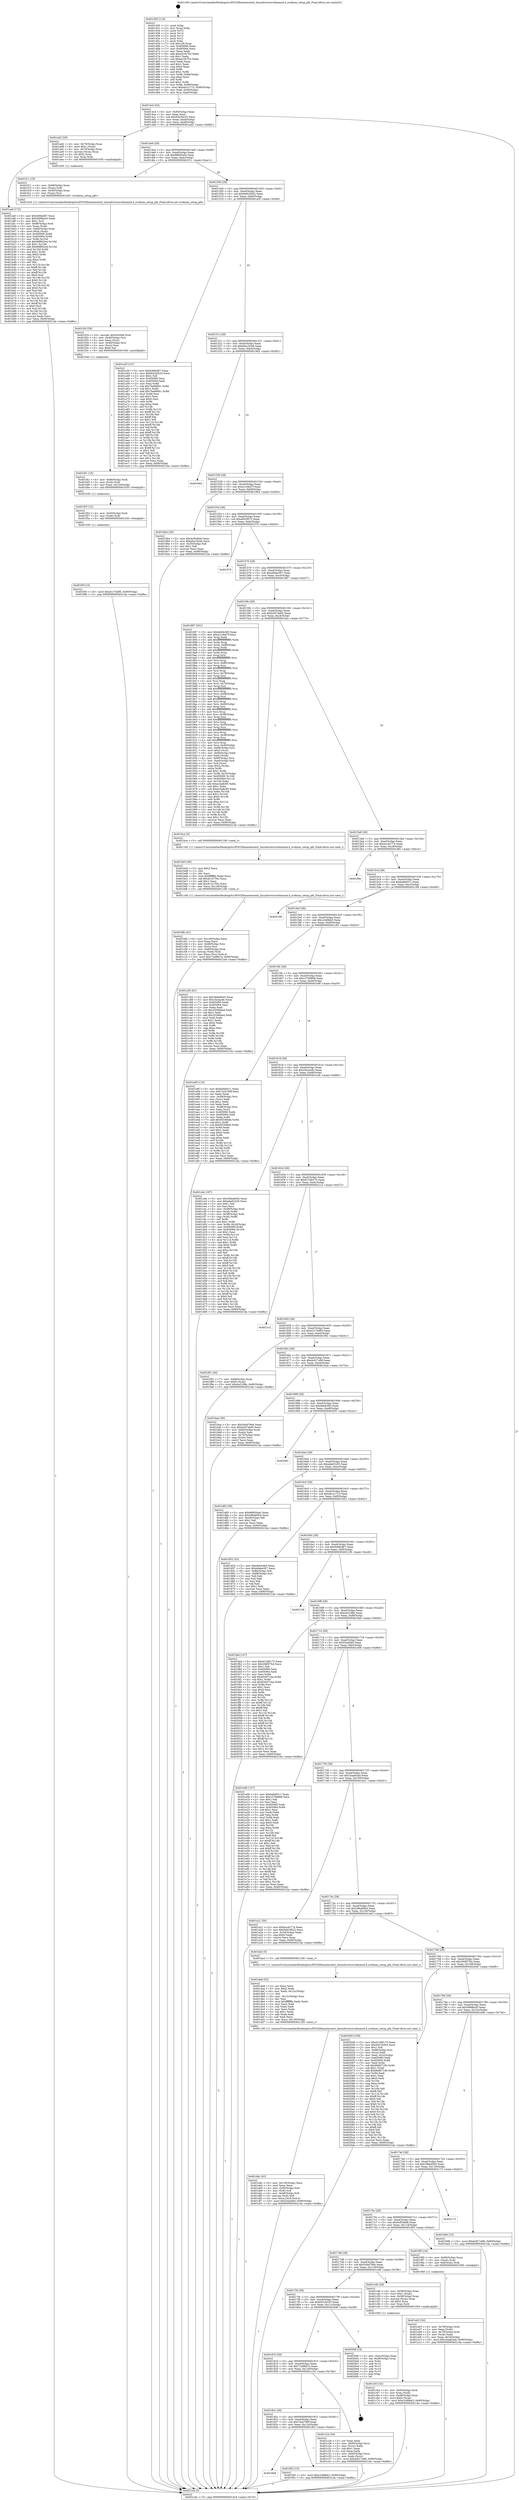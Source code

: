 digraph "0x401450" {
  label = "0x401450 (/mnt/c/Users/mathe/Desktop/tcc/POCII/binaries/extr_linuxdriversnvdimmnd.h_nvdimm_setup_pfn_Final-ollvm.out::main(0))"
  labelloc = "t"
  node[shape=record]

  Entry [label="",width=0.3,height=0.3,shape=circle,fillcolor=black,style=filled]
  "0x4014c4" [label="{
     0x4014c4 [32]\l
     | [instrs]\l
     &nbsp;&nbsp;0x4014c4 \<+6\>: mov -0x90(%rbp),%eax\l
     &nbsp;&nbsp;0x4014ca \<+2\>: mov %eax,%ecx\l
     &nbsp;&nbsp;0x4014cc \<+6\>: sub $0x92b3d225,%ecx\l
     &nbsp;&nbsp;0x4014d2 \<+6\>: mov %eax,-0xa4(%rbp)\l
     &nbsp;&nbsp;0x4014d8 \<+6\>: mov %ecx,-0xa8(%rbp)\l
     &nbsp;&nbsp;0x4014de \<+6\>: je 0000000000401ad2 \<main+0x682\>\l
  }"]
  "0x401ad2" [label="{
     0x401ad2 [29]\l
     | [instrs]\l
     &nbsp;&nbsp;0x401ad2 \<+4\>: mov -0x70(%rbp),%rax\l
     &nbsp;&nbsp;0x401ad6 \<+6\>: movl $0x1,(%rax)\l
     &nbsp;&nbsp;0x401adc \<+4\>: mov -0x70(%rbp),%rax\l
     &nbsp;&nbsp;0x401ae0 \<+3\>: movslq (%rax),%rax\l
     &nbsp;&nbsp;0x401ae3 \<+4\>: shl $0x2,%rax\l
     &nbsp;&nbsp;0x401ae7 \<+3\>: mov %rax,%rdi\l
     &nbsp;&nbsp;0x401aea \<+5\>: call 0000000000401050 \<malloc@plt\>\l
     | [calls]\l
     &nbsp;&nbsp;0x401050 \{1\} (unknown)\l
  }"]
  "0x4014e4" [label="{
     0x4014e4 [28]\l
     | [instrs]\l
     &nbsp;&nbsp;0x4014e4 \<+5\>: jmp 00000000004014e9 \<main+0x99\>\l
     &nbsp;&nbsp;0x4014e9 \<+6\>: mov -0xa4(%rbp),%eax\l
     &nbsp;&nbsp;0x4014ef \<+5\>: sub $0x98005adc,%eax\l
     &nbsp;&nbsp;0x4014f4 \<+6\>: mov %eax,-0xac(%rbp)\l
     &nbsp;&nbsp;0x4014fa \<+6\>: je 0000000000401f11 \<main+0xac1\>\l
  }"]
  Exit [label="",width=0.3,height=0.3,shape=circle,fillcolor=black,style=filled,peripheries=2]
  "0x401f11" [label="{
     0x401f11 [19]\l
     | [instrs]\l
     &nbsp;&nbsp;0x401f11 \<+4\>: mov -0x68(%rbp),%rax\l
     &nbsp;&nbsp;0x401f15 \<+3\>: mov (%rax),%rdi\l
     &nbsp;&nbsp;0x401f18 \<+4\>: mov -0x50(%rbp),%rax\l
     &nbsp;&nbsp;0x401f1c \<+3\>: mov (%rax),%rsi\l
     &nbsp;&nbsp;0x401f1f \<+5\>: call 0000000000401420 \<nvdimm_setup_pfn\>\l
     | [calls]\l
     &nbsp;&nbsp;0x401420 \{1\} (/mnt/c/Users/mathe/Desktop/tcc/POCII/binaries/extr_linuxdriversnvdimmnd.h_nvdimm_setup_pfn_Final-ollvm.out::nvdimm_setup_pfn)\l
  }"]
  "0x401500" [label="{
     0x401500 [28]\l
     | [instrs]\l
     &nbsp;&nbsp;0x401500 \<+5\>: jmp 0000000000401505 \<main+0xb5\>\l
     &nbsp;&nbsp;0x401505 \<+6\>: mov -0xa4(%rbp),%eax\l
     &nbsp;&nbsp;0x40150b \<+5\>: sub $0x9a918922,%eax\l
     &nbsp;&nbsp;0x401510 \<+6\>: mov %eax,-0xb0(%rbp)\l
     &nbsp;&nbsp;0x401516 \<+6\>: je 0000000000401a3f \<main+0x5ef\>\l
  }"]
  "0x401f5f" [label="{
     0x401f5f [15]\l
     | [instrs]\l
     &nbsp;&nbsp;0x401f5f \<+10\>: movl $0xd1c74d95,-0x90(%rbp)\l
     &nbsp;&nbsp;0x401f69 \<+5\>: jmp 00000000004021da \<main+0xd8a\>\l
  }"]
  "0x401a3f" [label="{
     0x401a3f [147]\l
     | [instrs]\l
     &nbsp;&nbsp;0x401a3f \<+5\>: mov $0xfc66bd67,%eax\l
     &nbsp;&nbsp;0x401a44 \<+5\>: mov $0x92b3d225,%ecx\l
     &nbsp;&nbsp;0x401a49 \<+2\>: mov $0x1,%dl\l
     &nbsp;&nbsp;0x401a4b \<+7\>: mov 0x405060,%esi\l
     &nbsp;&nbsp;0x401a52 \<+7\>: mov 0x405064,%edi\l
     &nbsp;&nbsp;0x401a59 \<+3\>: mov %esi,%r8d\l
     &nbsp;&nbsp;0x401a5c \<+7\>: sub $0x7be666b1,%r8d\l
     &nbsp;&nbsp;0x401a63 \<+4\>: sub $0x1,%r8d\l
     &nbsp;&nbsp;0x401a67 \<+7\>: add $0x7be666b1,%r8d\l
     &nbsp;&nbsp;0x401a6e \<+4\>: imul %r8d,%esi\l
     &nbsp;&nbsp;0x401a72 \<+3\>: and $0x1,%esi\l
     &nbsp;&nbsp;0x401a75 \<+3\>: cmp $0x0,%esi\l
     &nbsp;&nbsp;0x401a78 \<+4\>: sete %r9b\l
     &nbsp;&nbsp;0x401a7c \<+3\>: cmp $0xa,%edi\l
     &nbsp;&nbsp;0x401a7f \<+4\>: setl %r10b\l
     &nbsp;&nbsp;0x401a83 \<+3\>: mov %r9b,%r11b\l
     &nbsp;&nbsp;0x401a86 \<+4\>: xor $0xff,%r11b\l
     &nbsp;&nbsp;0x401a8a \<+3\>: mov %r10b,%bl\l
     &nbsp;&nbsp;0x401a8d \<+3\>: xor $0xff,%bl\l
     &nbsp;&nbsp;0x401a90 \<+3\>: xor $0x1,%dl\l
     &nbsp;&nbsp;0x401a93 \<+3\>: mov %r11b,%r14b\l
     &nbsp;&nbsp;0x401a96 \<+4\>: and $0xff,%r14b\l
     &nbsp;&nbsp;0x401a9a \<+3\>: and %dl,%r9b\l
     &nbsp;&nbsp;0x401a9d \<+3\>: mov %bl,%r15b\l
     &nbsp;&nbsp;0x401aa0 \<+4\>: and $0xff,%r15b\l
     &nbsp;&nbsp;0x401aa4 \<+3\>: and %dl,%r10b\l
     &nbsp;&nbsp;0x401aa7 \<+3\>: or %r9b,%r14b\l
     &nbsp;&nbsp;0x401aaa \<+3\>: or %r10b,%r15b\l
     &nbsp;&nbsp;0x401aad \<+3\>: xor %r15b,%r14b\l
     &nbsp;&nbsp;0x401ab0 \<+3\>: or %bl,%r11b\l
     &nbsp;&nbsp;0x401ab3 \<+4\>: xor $0xff,%r11b\l
     &nbsp;&nbsp;0x401ab7 \<+3\>: or $0x1,%dl\l
     &nbsp;&nbsp;0x401aba \<+3\>: and %dl,%r11b\l
     &nbsp;&nbsp;0x401abd \<+3\>: or %r11b,%r14b\l
     &nbsp;&nbsp;0x401ac0 \<+4\>: test $0x1,%r14b\l
     &nbsp;&nbsp;0x401ac4 \<+3\>: cmovne %ecx,%eax\l
     &nbsp;&nbsp;0x401ac7 \<+6\>: mov %eax,-0x90(%rbp)\l
     &nbsp;&nbsp;0x401acd \<+5\>: jmp 00000000004021da \<main+0xd8a\>\l
  }"]
  "0x40151c" [label="{
     0x40151c [28]\l
     | [instrs]\l
     &nbsp;&nbsp;0x40151c \<+5\>: jmp 0000000000401521 \<main+0xd1\>\l
     &nbsp;&nbsp;0x401521 \<+6\>: mov -0xa4(%rbp),%eax\l
     &nbsp;&nbsp;0x401527 \<+5\>: sub $0xa0a192e6,%eax\l
     &nbsp;&nbsp;0x40152c \<+6\>: mov %eax,-0xb4(%rbp)\l
     &nbsp;&nbsp;0x401532 \<+6\>: je 00000000004019d2 \<main+0x582\>\l
  }"]
  "0x401f53" [label="{
     0x401f53 [12]\l
     | [instrs]\l
     &nbsp;&nbsp;0x401f53 \<+4\>: mov -0x50(%rbp),%rdi\l
     &nbsp;&nbsp;0x401f57 \<+3\>: mov (%rdi),%rdi\l
     &nbsp;&nbsp;0x401f5a \<+5\>: call 0000000000401030 \<free@plt\>\l
     | [calls]\l
     &nbsp;&nbsp;0x401030 \{1\} (unknown)\l
  }"]
  "0x4019d2" [label="{
     0x4019d2\l
  }", style=dashed]
  "0x401538" [label="{
     0x401538 [28]\l
     | [instrs]\l
     &nbsp;&nbsp;0x401538 \<+5\>: jmp 000000000040153d \<main+0xed\>\l
     &nbsp;&nbsp;0x40153d \<+6\>: mov -0xa4(%rbp),%eax\l
     &nbsp;&nbsp;0x401543 \<+5\>: sub $0xa1c3bd7f,%eax\l
     &nbsp;&nbsp;0x401548 \<+6\>: mov %eax,-0xb8(%rbp)\l
     &nbsp;&nbsp;0x40154e \<+6\>: je 00000000004019b4 \<main+0x564\>\l
  }"]
  "0x401f41" [label="{
     0x401f41 [18]\l
     | [instrs]\l
     &nbsp;&nbsp;0x401f41 \<+4\>: mov -0x68(%rbp),%rdi\l
     &nbsp;&nbsp;0x401f45 \<+3\>: mov (%rdi),%rdi\l
     &nbsp;&nbsp;0x401f48 \<+6\>: mov %eax,-0x134(%rbp)\l
     &nbsp;&nbsp;0x401f4e \<+5\>: call 0000000000401030 \<free@plt\>\l
     | [calls]\l
     &nbsp;&nbsp;0x401030 \{1\} (unknown)\l
  }"]
  "0x4019b4" [label="{
     0x4019b4 [30]\l
     | [instrs]\l
     &nbsp;&nbsp;0x4019b4 \<+5\>: mov $0x4cf546db,%eax\l
     &nbsp;&nbsp;0x4019b9 \<+5\>: mov $0xa0a192e6,%ecx\l
     &nbsp;&nbsp;0x4019be \<+3\>: mov -0x35(%rbp),%dl\l
     &nbsp;&nbsp;0x4019c1 \<+3\>: test $0x1,%dl\l
     &nbsp;&nbsp;0x4019c4 \<+3\>: cmovne %ecx,%eax\l
     &nbsp;&nbsp;0x4019c7 \<+6\>: mov %eax,-0x90(%rbp)\l
     &nbsp;&nbsp;0x4019cd \<+5\>: jmp 00000000004021da \<main+0xd8a\>\l
  }"]
  "0x401554" [label="{
     0x401554 [28]\l
     | [instrs]\l
     &nbsp;&nbsp;0x401554 \<+5\>: jmp 0000000000401559 \<main+0x109\>\l
     &nbsp;&nbsp;0x401559 \<+6\>: mov -0xa4(%rbp),%eax\l
     &nbsp;&nbsp;0x40155f \<+5\>: sub $0xa952f072,%eax\l
     &nbsp;&nbsp;0x401564 \<+6\>: mov %eax,-0xbc(%rbp)\l
     &nbsp;&nbsp;0x40156a \<+6\>: je 0000000000401f7d \<main+0xb2d\>\l
  }"]
  "0x401f24" [label="{
     0x401f24 [29]\l
     | [instrs]\l
     &nbsp;&nbsp;0x401f24 \<+10\>: movabs $0x4030b6,%rdi\l
     &nbsp;&nbsp;0x401f2e \<+4\>: mov -0x40(%rbp),%rsi\l
     &nbsp;&nbsp;0x401f32 \<+2\>: mov %eax,(%rsi)\l
     &nbsp;&nbsp;0x401f34 \<+4\>: mov -0x40(%rbp),%rsi\l
     &nbsp;&nbsp;0x401f38 \<+2\>: mov (%rsi),%esi\l
     &nbsp;&nbsp;0x401f3a \<+2\>: mov $0x0,%al\l
     &nbsp;&nbsp;0x401f3c \<+5\>: call 0000000000401040 \<printf@plt\>\l
     | [calls]\l
     &nbsp;&nbsp;0x401040 \{1\} (unknown)\l
  }"]
  "0x401f7d" [label="{
     0x401f7d\l
  }", style=dashed]
  "0x401570" [label="{
     0x401570 [28]\l
     | [instrs]\l
     &nbsp;&nbsp;0x401570 \<+5\>: jmp 0000000000401575 \<main+0x125\>\l
     &nbsp;&nbsp;0x401575 \<+6\>: mov -0xa4(%rbp),%eax\l
     &nbsp;&nbsp;0x40157b \<+5\>: sub $0xa9abe307,%eax\l
     &nbsp;&nbsp;0x401580 \<+6\>: mov %eax,-0xc0(%rbp)\l
     &nbsp;&nbsp;0x401586 \<+6\>: je 0000000000401887 \<main+0x437\>\l
  }"]
  "0x401848" [label="{
     0x401848\l
  }", style=dashed]
  "0x401887" [label="{
     0x401887 [301]\l
     | [instrs]\l
     &nbsp;&nbsp;0x401887 \<+5\>: mov $0xde64cfd5,%eax\l
     &nbsp;&nbsp;0x40188c \<+5\>: mov $0xa1c3bd7f,%ecx\l
     &nbsp;&nbsp;0x401891 \<+3\>: mov %rsp,%rdx\l
     &nbsp;&nbsp;0x401894 \<+4\>: add $0xfffffffffffffff0,%rdx\l
     &nbsp;&nbsp;0x401898 \<+3\>: mov %rdx,%rsp\l
     &nbsp;&nbsp;0x40189b \<+7\>: mov %rdx,-0x88(%rbp)\l
     &nbsp;&nbsp;0x4018a2 \<+3\>: mov %rsp,%rdx\l
     &nbsp;&nbsp;0x4018a5 \<+4\>: add $0xfffffffffffffff0,%rdx\l
     &nbsp;&nbsp;0x4018a9 \<+3\>: mov %rdx,%rsp\l
     &nbsp;&nbsp;0x4018ac \<+3\>: mov %rsp,%rsi\l
     &nbsp;&nbsp;0x4018af \<+4\>: add $0xfffffffffffffff0,%rsi\l
     &nbsp;&nbsp;0x4018b3 \<+3\>: mov %rsi,%rsp\l
     &nbsp;&nbsp;0x4018b6 \<+4\>: mov %rsi,-0x80(%rbp)\l
     &nbsp;&nbsp;0x4018ba \<+3\>: mov %rsp,%rsi\l
     &nbsp;&nbsp;0x4018bd \<+4\>: add $0xfffffffffffffff0,%rsi\l
     &nbsp;&nbsp;0x4018c1 \<+3\>: mov %rsi,%rsp\l
     &nbsp;&nbsp;0x4018c4 \<+4\>: mov %rsi,-0x78(%rbp)\l
     &nbsp;&nbsp;0x4018c8 \<+3\>: mov %rsp,%rsi\l
     &nbsp;&nbsp;0x4018cb \<+4\>: add $0xfffffffffffffff0,%rsi\l
     &nbsp;&nbsp;0x4018cf \<+3\>: mov %rsi,%rsp\l
     &nbsp;&nbsp;0x4018d2 \<+4\>: mov %rsi,-0x70(%rbp)\l
     &nbsp;&nbsp;0x4018d6 \<+3\>: mov %rsp,%rsi\l
     &nbsp;&nbsp;0x4018d9 \<+4\>: add $0xfffffffffffffff0,%rsi\l
     &nbsp;&nbsp;0x4018dd \<+3\>: mov %rsi,%rsp\l
     &nbsp;&nbsp;0x4018e0 \<+4\>: mov %rsi,-0x68(%rbp)\l
     &nbsp;&nbsp;0x4018e4 \<+3\>: mov %rsp,%rsi\l
     &nbsp;&nbsp;0x4018e7 \<+4\>: add $0xfffffffffffffff0,%rsi\l
     &nbsp;&nbsp;0x4018eb \<+3\>: mov %rsi,%rsp\l
     &nbsp;&nbsp;0x4018ee \<+4\>: mov %rsi,-0x60(%rbp)\l
     &nbsp;&nbsp;0x4018f2 \<+3\>: mov %rsp,%rsi\l
     &nbsp;&nbsp;0x4018f5 \<+4\>: add $0xfffffffffffffff0,%rsi\l
     &nbsp;&nbsp;0x4018f9 \<+3\>: mov %rsi,%rsp\l
     &nbsp;&nbsp;0x4018fc \<+4\>: mov %rsi,-0x58(%rbp)\l
     &nbsp;&nbsp;0x401900 \<+3\>: mov %rsp,%rsi\l
     &nbsp;&nbsp;0x401903 \<+4\>: add $0xfffffffffffffff0,%rsi\l
     &nbsp;&nbsp;0x401907 \<+3\>: mov %rsi,%rsp\l
     &nbsp;&nbsp;0x40190a \<+4\>: mov %rsi,-0x50(%rbp)\l
     &nbsp;&nbsp;0x40190e \<+3\>: mov %rsp,%rsi\l
     &nbsp;&nbsp;0x401911 \<+4\>: add $0xfffffffffffffff0,%rsi\l
     &nbsp;&nbsp;0x401915 \<+3\>: mov %rsi,%rsp\l
     &nbsp;&nbsp;0x401918 \<+4\>: mov %rsi,-0x48(%rbp)\l
     &nbsp;&nbsp;0x40191c \<+3\>: mov %rsp,%rsi\l
     &nbsp;&nbsp;0x40191f \<+4\>: add $0xfffffffffffffff0,%rsi\l
     &nbsp;&nbsp;0x401923 \<+3\>: mov %rsi,%rsp\l
     &nbsp;&nbsp;0x401926 \<+4\>: mov %rsi,-0x40(%rbp)\l
     &nbsp;&nbsp;0x40192a \<+7\>: mov -0x88(%rbp),%rsi\l
     &nbsp;&nbsp;0x401931 \<+6\>: movl $0x0,(%rsi)\l
     &nbsp;&nbsp;0x401937 \<+6\>: mov -0x94(%rbp),%edi\l
     &nbsp;&nbsp;0x40193d \<+2\>: mov %edi,(%rdx)\l
     &nbsp;&nbsp;0x40193f \<+4\>: mov -0x80(%rbp),%rsi\l
     &nbsp;&nbsp;0x401943 \<+7\>: mov -0xa0(%rbp),%r8\l
     &nbsp;&nbsp;0x40194a \<+3\>: mov %r8,(%rsi)\l
     &nbsp;&nbsp;0x40194d \<+3\>: cmpl $0x2,(%rdx)\l
     &nbsp;&nbsp;0x401950 \<+4\>: setne %r9b\l
     &nbsp;&nbsp;0x401954 \<+4\>: and $0x1,%r9b\l
     &nbsp;&nbsp;0x401958 \<+4\>: mov %r9b,-0x35(%rbp)\l
     &nbsp;&nbsp;0x40195c \<+8\>: mov 0x405060,%r10d\l
     &nbsp;&nbsp;0x401964 \<+8\>: mov 0x405064,%r11d\l
     &nbsp;&nbsp;0x40196c \<+3\>: mov %r10d,%ebx\l
     &nbsp;&nbsp;0x40196f \<+6\>: add $0xec4a8c95,%ebx\l
     &nbsp;&nbsp;0x401975 \<+3\>: sub $0x1,%ebx\l
     &nbsp;&nbsp;0x401978 \<+6\>: sub $0xec4a8c95,%ebx\l
     &nbsp;&nbsp;0x40197e \<+4\>: imul %ebx,%r10d\l
     &nbsp;&nbsp;0x401982 \<+4\>: and $0x1,%r10d\l
     &nbsp;&nbsp;0x401986 \<+4\>: cmp $0x0,%r10d\l
     &nbsp;&nbsp;0x40198a \<+4\>: sete %r9b\l
     &nbsp;&nbsp;0x40198e \<+4\>: cmp $0xa,%r11d\l
     &nbsp;&nbsp;0x401992 \<+4\>: setl %r14b\l
     &nbsp;&nbsp;0x401996 \<+3\>: mov %r9b,%r15b\l
     &nbsp;&nbsp;0x401999 \<+3\>: and %r14b,%r15b\l
     &nbsp;&nbsp;0x40199c \<+3\>: xor %r14b,%r9b\l
     &nbsp;&nbsp;0x40199f \<+3\>: or %r9b,%r15b\l
     &nbsp;&nbsp;0x4019a2 \<+4\>: test $0x1,%r15b\l
     &nbsp;&nbsp;0x4019a6 \<+3\>: cmovne %ecx,%eax\l
     &nbsp;&nbsp;0x4019a9 \<+6\>: mov %eax,-0x90(%rbp)\l
     &nbsp;&nbsp;0x4019af \<+5\>: jmp 00000000004021da \<main+0xd8a\>\l
  }"]
  "0x40158c" [label="{
     0x40158c [28]\l
     | [instrs]\l
     &nbsp;&nbsp;0x40158c \<+5\>: jmp 0000000000401591 \<main+0x141\>\l
     &nbsp;&nbsp;0x401591 \<+6\>: mov -0xa4(%rbp),%eax\l
     &nbsp;&nbsp;0x401597 \<+5\>: sub $0xb267ab65,%eax\l
     &nbsp;&nbsp;0x40159c \<+6\>: mov %eax,-0xc4(%rbp)\l
     &nbsp;&nbsp;0x4015a2 \<+6\>: je 0000000000401bce \<main+0x77e\>\l
  }"]
  "0x401f02" [label="{
     0x401f02 [15]\l
     | [instrs]\l
     &nbsp;&nbsp;0x401f02 \<+10\>: movl $0xc246feb3,-0x90(%rbp)\l
     &nbsp;&nbsp;0x401f0c \<+5\>: jmp 00000000004021da \<main+0xd8a\>\l
  }"]
  "0x401bce" [label="{
     0x401bce [5]\l
     | [instrs]\l
     &nbsp;&nbsp;0x401bce \<+5\>: call 0000000000401160 \<next_i\>\l
     | [calls]\l
     &nbsp;&nbsp;0x401160 \{1\} (/mnt/c/Users/mathe/Desktop/tcc/POCII/binaries/extr_linuxdriversnvdimmnd.h_nvdimm_setup_pfn_Final-ollvm.out::next_i)\l
  }"]
  "0x4015a8" [label="{
     0x4015a8 [28]\l
     | [instrs]\l
     &nbsp;&nbsp;0x4015a8 \<+5\>: jmp 00000000004015ad \<main+0x15d\>\l
     &nbsp;&nbsp;0x4015ad \<+6\>: mov -0xa4(%rbp),%eax\l
     &nbsp;&nbsp;0x4015b3 \<+5\>: sub $0xbccdc774,%eax\l
     &nbsp;&nbsp;0x4015b8 \<+6\>: mov %eax,-0xc8(%rbp)\l
     &nbsp;&nbsp;0x4015be \<+6\>: je 0000000000401f6e \<main+0xb1e\>\l
  }"]
  "0x401ddc" [label="{
     0x401ddc [42]\l
     | [instrs]\l
     &nbsp;&nbsp;0x401ddc \<+6\>: mov -0x130(%rbp),%ecx\l
     &nbsp;&nbsp;0x401de2 \<+3\>: imul %eax,%ecx\l
     &nbsp;&nbsp;0x401de5 \<+4\>: mov -0x50(%rbp),%r8\l
     &nbsp;&nbsp;0x401de9 \<+3\>: mov (%r8),%r8\l
     &nbsp;&nbsp;0x401dec \<+4\>: mov -0x48(%rbp),%r9\l
     &nbsp;&nbsp;0x401df0 \<+3\>: movslq (%r9),%r9\l
     &nbsp;&nbsp;0x401df3 \<+4\>: mov %ecx,(%r8,%r9,4)\l
     &nbsp;&nbsp;0x401df7 \<+10\>: movl $0x53ad4b0,-0x90(%rbp)\l
     &nbsp;&nbsp;0x401e01 \<+5\>: jmp 00000000004021da \<main+0xd8a\>\l
  }"]
  "0x401f6e" [label="{
     0x401f6e\l
  }", style=dashed]
  "0x4015c4" [label="{
     0x4015c4 [28]\l
     | [instrs]\l
     &nbsp;&nbsp;0x4015c4 \<+5\>: jmp 00000000004015c9 \<main+0x179\>\l
     &nbsp;&nbsp;0x4015c9 \<+6\>: mov -0xa4(%rbp),%eax\l
     &nbsp;&nbsp;0x4015cf \<+5\>: sub $0xbefe9311,%eax\l
     &nbsp;&nbsp;0x4015d4 \<+6\>: mov %eax,-0xcc(%rbp)\l
     &nbsp;&nbsp;0x4015da \<+6\>: je 0000000000402198 \<main+0xd48\>\l
  }"]
  "0x401da8" [label="{
     0x401da8 [52]\l
     | [instrs]\l
     &nbsp;&nbsp;0x401da8 \<+2\>: xor %ecx,%ecx\l
     &nbsp;&nbsp;0x401daa \<+5\>: mov $0x2,%edx\l
     &nbsp;&nbsp;0x401daf \<+6\>: mov %edx,-0x12c(%rbp)\l
     &nbsp;&nbsp;0x401db5 \<+1\>: cltd\l
     &nbsp;&nbsp;0x401db6 \<+6\>: mov -0x12c(%rbp),%esi\l
     &nbsp;&nbsp;0x401dbc \<+2\>: idiv %esi\l
     &nbsp;&nbsp;0x401dbe \<+6\>: imul $0xfffffffe,%edx,%edx\l
     &nbsp;&nbsp;0x401dc4 \<+2\>: mov %ecx,%edi\l
     &nbsp;&nbsp;0x401dc6 \<+2\>: sub %edx,%edi\l
     &nbsp;&nbsp;0x401dc8 \<+2\>: mov %ecx,%edx\l
     &nbsp;&nbsp;0x401dca \<+3\>: sub $0x1,%edx\l
     &nbsp;&nbsp;0x401dcd \<+2\>: add %edx,%edi\l
     &nbsp;&nbsp;0x401dcf \<+2\>: sub %edi,%ecx\l
     &nbsp;&nbsp;0x401dd1 \<+6\>: mov %ecx,-0x130(%rbp)\l
     &nbsp;&nbsp;0x401dd7 \<+5\>: call 0000000000401160 \<next_i\>\l
     | [calls]\l
     &nbsp;&nbsp;0x401160 \{1\} (/mnt/c/Users/mathe/Desktop/tcc/POCII/binaries/extr_linuxdriversnvdimmnd.h_nvdimm_setup_pfn_Final-ollvm.out::next_i)\l
  }"]
  "0x402198" [label="{
     0x402198\l
  }", style=dashed]
  "0x4015e0" [label="{
     0x4015e0 [28]\l
     | [instrs]\l
     &nbsp;&nbsp;0x4015e0 \<+5\>: jmp 00000000004015e5 \<main+0x195\>\l
     &nbsp;&nbsp;0x4015e5 \<+6\>: mov -0xa4(%rbp),%eax\l
     &nbsp;&nbsp;0x4015eb \<+5\>: sub $0xc246feb3,%eax\l
     &nbsp;&nbsp;0x4015f0 \<+6\>: mov %eax,-0xd0(%rbp)\l
     &nbsp;&nbsp;0x4015f6 \<+6\>: je 0000000000401c83 \<main+0x833\>\l
  }"]
  "0x401c63" [label="{
     0x401c63 [32]\l
     | [instrs]\l
     &nbsp;&nbsp;0x401c63 \<+4\>: mov -0x50(%rbp),%rdi\l
     &nbsp;&nbsp;0x401c67 \<+3\>: mov %rax,(%rdi)\l
     &nbsp;&nbsp;0x401c6a \<+4\>: mov -0x48(%rbp),%rax\l
     &nbsp;&nbsp;0x401c6e \<+6\>: movl $0x0,(%rax)\l
     &nbsp;&nbsp;0x401c74 \<+10\>: movl $0xc246feb3,-0x90(%rbp)\l
     &nbsp;&nbsp;0x401c7e \<+5\>: jmp 00000000004021da \<main+0xd8a\>\l
  }"]
  "0x401c83" [label="{
     0x401c83 [91]\l
     | [instrs]\l
     &nbsp;&nbsp;0x401c83 \<+5\>: mov $0x39ded045,%eax\l
     &nbsp;&nbsp;0x401c88 \<+5\>: mov $0xc5e2ac8c,%ecx\l
     &nbsp;&nbsp;0x401c8d \<+7\>: mov 0x405060,%edx\l
     &nbsp;&nbsp;0x401c94 \<+7\>: mov 0x405064,%esi\l
     &nbsp;&nbsp;0x401c9b \<+2\>: mov %edx,%edi\l
     &nbsp;&nbsp;0x401c9d \<+6\>: sub $0x2536bbed,%edi\l
     &nbsp;&nbsp;0x401ca3 \<+3\>: sub $0x1,%edi\l
     &nbsp;&nbsp;0x401ca6 \<+6\>: add $0x2536bbed,%edi\l
     &nbsp;&nbsp;0x401cac \<+3\>: imul %edi,%edx\l
     &nbsp;&nbsp;0x401caf \<+3\>: and $0x1,%edx\l
     &nbsp;&nbsp;0x401cb2 \<+3\>: cmp $0x0,%edx\l
     &nbsp;&nbsp;0x401cb5 \<+4\>: sete %r8b\l
     &nbsp;&nbsp;0x401cb9 \<+3\>: cmp $0xa,%esi\l
     &nbsp;&nbsp;0x401cbc \<+4\>: setl %r9b\l
     &nbsp;&nbsp;0x401cc0 \<+3\>: mov %r8b,%r10b\l
     &nbsp;&nbsp;0x401cc3 \<+3\>: and %r9b,%r10b\l
     &nbsp;&nbsp;0x401cc6 \<+3\>: xor %r9b,%r8b\l
     &nbsp;&nbsp;0x401cc9 \<+3\>: or %r8b,%r10b\l
     &nbsp;&nbsp;0x401ccc \<+4\>: test $0x1,%r10b\l
     &nbsp;&nbsp;0x401cd0 \<+3\>: cmovne %ecx,%eax\l
     &nbsp;&nbsp;0x401cd3 \<+6\>: mov %eax,-0x90(%rbp)\l
     &nbsp;&nbsp;0x401cd9 \<+5\>: jmp 00000000004021da \<main+0xd8a\>\l
  }"]
  "0x4015fc" [label="{
     0x4015fc [28]\l
     | [instrs]\l
     &nbsp;&nbsp;0x4015fc \<+5\>: jmp 0000000000401601 \<main+0x1b1\>\l
     &nbsp;&nbsp;0x401601 \<+6\>: mov -0xa4(%rbp),%eax\l
     &nbsp;&nbsp;0x401607 \<+5\>: sub $0xc379d668,%eax\l
     &nbsp;&nbsp;0x40160c \<+6\>: mov %eax,-0xd4(%rbp)\l
     &nbsp;&nbsp;0x401612 \<+6\>: je 0000000000401e8f \<main+0xa3f\>\l
  }"]
  "0x40182c" [label="{
     0x40182c [28]\l
     | [instrs]\l
     &nbsp;&nbsp;0x40182c \<+5\>: jmp 0000000000401831 \<main+0x3e1\>\l
     &nbsp;&nbsp;0x401831 \<+6\>: mov -0xa4(%rbp),%eax\l
     &nbsp;&nbsp;0x401837 \<+5\>: sub $0x7ecb790f,%eax\l
     &nbsp;&nbsp;0x40183c \<+6\>: mov %eax,-0x124(%rbp)\l
     &nbsp;&nbsp;0x401842 \<+6\>: je 0000000000401f02 \<main+0xab2\>\l
  }"]
  "0x401e8f" [label="{
     0x401e8f [115]\l
     | [instrs]\l
     &nbsp;&nbsp;0x401e8f \<+5\>: mov $0xbefe9311,%eax\l
     &nbsp;&nbsp;0x401e94 \<+5\>: mov $0x7ecb790f,%ecx\l
     &nbsp;&nbsp;0x401e99 \<+2\>: xor %edx,%edx\l
     &nbsp;&nbsp;0x401e9b \<+4\>: mov -0x48(%rbp),%rsi\l
     &nbsp;&nbsp;0x401e9f \<+2\>: mov (%rsi),%edi\l
     &nbsp;&nbsp;0x401ea1 \<+3\>: sub $0x1,%edx\l
     &nbsp;&nbsp;0x401ea4 \<+2\>: sub %edx,%edi\l
     &nbsp;&nbsp;0x401ea6 \<+4\>: mov -0x48(%rbp),%rsi\l
     &nbsp;&nbsp;0x401eaa \<+2\>: mov %edi,(%rsi)\l
     &nbsp;&nbsp;0x401eac \<+7\>: mov 0x405060,%edx\l
     &nbsp;&nbsp;0x401eb3 \<+7\>: mov 0x405064,%edi\l
     &nbsp;&nbsp;0x401eba \<+3\>: mov %edx,%r8d\l
     &nbsp;&nbsp;0x401ebd \<+7\>: add $0xf3536bde,%r8d\l
     &nbsp;&nbsp;0x401ec4 \<+4\>: sub $0x1,%r8d\l
     &nbsp;&nbsp;0x401ec8 \<+7\>: sub $0xf3536bde,%r8d\l
     &nbsp;&nbsp;0x401ecf \<+4\>: imul %r8d,%edx\l
     &nbsp;&nbsp;0x401ed3 \<+3\>: and $0x1,%edx\l
     &nbsp;&nbsp;0x401ed6 \<+3\>: cmp $0x0,%edx\l
     &nbsp;&nbsp;0x401ed9 \<+4\>: sete %r9b\l
     &nbsp;&nbsp;0x401edd \<+3\>: cmp $0xa,%edi\l
     &nbsp;&nbsp;0x401ee0 \<+4\>: setl %r10b\l
     &nbsp;&nbsp;0x401ee4 \<+3\>: mov %r9b,%r11b\l
     &nbsp;&nbsp;0x401ee7 \<+3\>: and %r10b,%r11b\l
     &nbsp;&nbsp;0x401eea \<+3\>: xor %r10b,%r9b\l
     &nbsp;&nbsp;0x401eed \<+3\>: or %r9b,%r11b\l
     &nbsp;&nbsp;0x401ef0 \<+4\>: test $0x1,%r11b\l
     &nbsp;&nbsp;0x401ef4 \<+3\>: cmovne %ecx,%eax\l
     &nbsp;&nbsp;0x401ef7 \<+6\>: mov %eax,-0x90(%rbp)\l
     &nbsp;&nbsp;0x401efd \<+5\>: jmp 00000000004021da \<main+0xd8a\>\l
  }"]
  "0x401618" [label="{
     0x401618 [28]\l
     | [instrs]\l
     &nbsp;&nbsp;0x401618 \<+5\>: jmp 000000000040161d \<main+0x1cd\>\l
     &nbsp;&nbsp;0x40161d \<+6\>: mov -0xa4(%rbp),%eax\l
     &nbsp;&nbsp;0x401623 \<+5\>: sub $0xc5e2ac8c,%eax\l
     &nbsp;&nbsp;0x401628 \<+6\>: mov %eax,-0xd8(%rbp)\l
     &nbsp;&nbsp;0x40162e \<+6\>: je 0000000000401cde \<main+0x88e\>\l
  }"]
  "0x401c24" [label="{
     0x401c24 [34]\l
     | [instrs]\l
     &nbsp;&nbsp;0x401c24 \<+2\>: xor %eax,%eax\l
     &nbsp;&nbsp;0x401c26 \<+4\>: mov -0x60(%rbp),%rcx\l
     &nbsp;&nbsp;0x401c2a \<+2\>: mov (%rcx),%edx\l
     &nbsp;&nbsp;0x401c2c \<+3\>: sub $0x1,%eax\l
     &nbsp;&nbsp;0x401c2f \<+2\>: sub %eax,%edx\l
     &nbsp;&nbsp;0x401c31 \<+4\>: mov -0x60(%rbp),%rcx\l
     &nbsp;&nbsp;0x401c35 \<+2\>: mov %edx,(%rcx)\l
     &nbsp;&nbsp;0x401c37 \<+10\>: movl $0xdc817a96,-0x90(%rbp)\l
     &nbsp;&nbsp;0x401c41 \<+5\>: jmp 00000000004021da \<main+0xd8a\>\l
  }"]
  "0x401cde" [label="{
     0x401cde [167]\l
     | [instrs]\l
     &nbsp;&nbsp;0x401cde \<+5\>: mov $0x39ded045,%eax\l
     &nbsp;&nbsp;0x401ce3 \<+5\>: mov $0xeba91b55,%ecx\l
     &nbsp;&nbsp;0x401ce8 \<+2\>: mov $0x1,%dl\l
     &nbsp;&nbsp;0x401cea \<+2\>: xor %esi,%esi\l
     &nbsp;&nbsp;0x401cec \<+4\>: mov -0x48(%rbp),%rdi\l
     &nbsp;&nbsp;0x401cf0 \<+3\>: mov (%rdi),%r8d\l
     &nbsp;&nbsp;0x401cf3 \<+4\>: mov -0x58(%rbp),%rdi\l
     &nbsp;&nbsp;0x401cf7 \<+3\>: cmp (%rdi),%r8d\l
     &nbsp;&nbsp;0x401cfa \<+4\>: setl %r9b\l
     &nbsp;&nbsp;0x401cfe \<+4\>: and $0x1,%r9b\l
     &nbsp;&nbsp;0x401d02 \<+4\>: mov %r9b,-0x2d(%rbp)\l
     &nbsp;&nbsp;0x401d06 \<+8\>: mov 0x405060,%r8d\l
     &nbsp;&nbsp;0x401d0e \<+8\>: mov 0x405064,%r10d\l
     &nbsp;&nbsp;0x401d16 \<+3\>: sub $0x1,%esi\l
     &nbsp;&nbsp;0x401d19 \<+3\>: mov %r8d,%r11d\l
     &nbsp;&nbsp;0x401d1c \<+3\>: add %esi,%r11d\l
     &nbsp;&nbsp;0x401d1f \<+4\>: imul %r11d,%r8d\l
     &nbsp;&nbsp;0x401d23 \<+4\>: and $0x1,%r8d\l
     &nbsp;&nbsp;0x401d27 \<+4\>: cmp $0x0,%r8d\l
     &nbsp;&nbsp;0x401d2b \<+4\>: sete %r9b\l
     &nbsp;&nbsp;0x401d2f \<+4\>: cmp $0xa,%r10d\l
     &nbsp;&nbsp;0x401d33 \<+3\>: setl %bl\l
     &nbsp;&nbsp;0x401d36 \<+3\>: mov %r9b,%r14b\l
     &nbsp;&nbsp;0x401d39 \<+4\>: xor $0xff,%r14b\l
     &nbsp;&nbsp;0x401d3d \<+3\>: mov %bl,%r15b\l
     &nbsp;&nbsp;0x401d40 \<+4\>: xor $0xff,%r15b\l
     &nbsp;&nbsp;0x401d44 \<+3\>: xor $0x0,%dl\l
     &nbsp;&nbsp;0x401d47 \<+3\>: mov %r14b,%r12b\l
     &nbsp;&nbsp;0x401d4a \<+4\>: and $0x0,%r12b\l
     &nbsp;&nbsp;0x401d4e \<+3\>: and %dl,%r9b\l
     &nbsp;&nbsp;0x401d51 \<+3\>: mov %r15b,%r13b\l
     &nbsp;&nbsp;0x401d54 \<+4\>: and $0x0,%r13b\l
     &nbsp;&nbsp;0x401d58 \<+2\>: and %dl,%bl\l
     &nbsp;&nbsp;0x401d5a \<+3\>: or %r9b,%r12b\l
     &nbsp;&nbsp;0x401d5d \<+3\>: or %bl,%r13b\l
     &nbsp;&nbsp;0x401d60 \<+3\>: xor %r13b,%r12b\l
     &nbsp;&nbsp;0x401d63 \<+3\>: or %r15b,%r14b\l
     &nbsp;&nbsp;0x401d66 \<+4\>: xor $0xff,%r14b\l
     &nbsp;&nbsp;0x401d6a \<+3\>: or $0x0,%dl\l
     &nbsp;&nbsp;0x401d6d \<+3\>: and %dl,%r14b\l
     &nbsp;&nbsp;0x401d70 \<+3\>: or %r14b,%r12b\l
     &nbsp;&nbsp;0x401d73 \<+4\>: test $0x1,%r12b\l
     &nbsp;&nbsp;0x401d77 \<+3\>: cmovne %ecx,%eax\l
     &nbsp;&nbsp;0x401d7a \<+6\>: mov %eax,-0x90(%rbp)\l
     &nbsp;&nbsp;0x401d80 \<+5\>: jmp 00000000004021da \<main+0xd8a\>\l
  }"]
  "0x401634" [label="{
     0x401634 [28]\l
     | [instrs]\l
     &nbsp;&nbsp;0x401634 \<+5\>: jmp 0000000000401639 \<main+0x1e9\>\l
     &nbsp;&nbsp;0x401639 \<+6\>: mov -0xa4(%rbp),%eax\l
     &nbsp;&nbsp;0x40163f \<+5\>: sub $0xd13d9175,%eax\l
     &nbsp;&nbsp;0x401644 \<+6\>: mov %eax,-0xdc(%rbp)\l
     &nbsp;&nbsp;0x40164a \<+6\>: je 00000000004021c2 \<main+0xd72\>\l
  }"]
  "0x401810" [label="{
     0x401810 [28]\l
     | [instrs]\l
     &nbsp;&nbsp;0x401810 \<+5\>: jmp 0000000000401815 \<main+0x3c5\>\l
     &nbsp;&nbsp;0x401815 \<+6\>: mov -0xa4(%rbp),%eax\l
     &nbsp;&nbsp;0x40181b \<+5\>: sub $0x71b96b7a,%eax\l
     &nbsp;&nbsp;0x401820 \<+6\>: mov %eax,-0x120(%rbp)\l
     &nbsp;&nbsp;0x401826 \<+6\>: je 0000000000401c24 \<main+0x7d4\>\l
  }"]
  "0x4021c2" [label="{
     0x4021c2\l
  }", style=dashed]
  "0x401650" [label="{
     0x401650 [28]\l
     | [instrs]\l
     &nbsp;&nbsp;0x401650 \<+5\>: jmp 0000000000401655 \<main+0x205\>\l
     &nbsp;&nbsp;0x401655 \<+6\>: mov -0xa4(%rbp),%eax\l
     &nbsp;&nbsp;0x40165b \<+5\>: sub $0xd1c74d95,%eax\l
     &nbsp;&nbsp;0x401660 \<+6\>: mov %eax,-0xe0(%rbp)\l
     &nbsp;&nbsp;0x401666 \<+6\>: je 0000000000401f91 \<main+0xb41\>\l
  }"]
  "0x4020df" [label="{
     0x4020df [18]\l
     | [instrs]\l
     &nbsp;&nbsp;0x4020df \<+3\>: mov -0x2c(%rbp),%eax\l
     &nbsp;&nbsp;0x4020e2 \<+4\>: lea -0x28(%rbp),%rsp\l
     &nbsp;&nbsp;0x4020e6 \<+1\>: pop %rbx\l
     &nbsp;&nbsp;0x4020e7 \<+2\>: pop %r12\l
     &nbsp;&nbsp;0x4020e9 \<+2\>: pop %r13\l
     &nbsp;&nbsp;0x4020eb \<+2\>: pop %r14\l
     &nbsp;&nbsp;0x4020ed \<+2\>: pop %r15\l
     &nbsp;&nbsp;0x4020ef \<+1\>: pop %rbp\l
     &nbsp;&nbsp;0x4020f0 \<+1\>: ret\l
  }"]
  "0x401f91" [label="{
     0x401f91 [28]\l
     | [instrs]\l
     &nbsp;&nbsp;0x401f91 \<+7\>: mov -0x88(%rbp),%rax\l
     &nbsp;&nbsp;0x401f98 \<+6\>: movl $0x0,(%rax)\l
     &nbsp;&nbsp;0x401f9e \<+10\>: movl $0x4a3198e,-0x90(%rbp)\l
     &nbsp;&nbsp;0x401fa8 \<+5\>: jmp 00000000004021da \<main+0xd8a\>\l
  }"]
  "0x40166c" [label="{
     0x40166c [28]\l
     | [instrs]\l
     &nbsp;&nbsp;0x40166c \<+5\>: jmp 0000000000401671 \<main+0x221\>\l
     &nbsp;&nbsp;0x401671 \<+6\>: mov -0xa4(%rbp),%eax\l
     &nbsp;&nbsp;0x401677 \<+5\>: sub $0xdc817a96,%eax\l
     &nbsp;&nbsp;0x40167c \<+6\>: mov %eax,-0xe4(%rbp)\l
     &nbsp;&nbsp;0x401682 \<+6\>: je 0000000000401baa \<main+0x75a\>\l
  }"]
  "0x4017f4" [label="{
     0x4017f4 [28]\l
     | [instrs]\l
     &nbsp;&nbsp;0x4017f4 \<+5\>: jmp 00000000004017f9 \<main+0x3a9\>\l
     &nbsp;&nbsp;0x4017f9 \<+6\>: mov -0xa4(%rbp),%eax\l
     &nbsp;&nbsp;0x4017ff \<+5\>: sub $0x6431b555,%eax\l
     &nbsp;&nbsp;0x401804 \<+6\>: mov %eax,-0x11c(%rbp)\l
     &nbsp;&nbsp;0x40180a \<+6\>: je 00000000004020df \<main+0xc8f\>\l
  }"]
  "0x401baa" [label="{
     0x401baa [36]\l
     | [instrs]\l
     &nbsp;&nbsp;0x401baa \<+5\>: mov $0x544d76eb,%eax\l
     &nbsp;&nbsp;0x401baf \<+5\>: mov $0xb267ab65,%ecx\l
     &nbsp;&nbsp;0x401bb4 \<+4\>: mov -0x60(%rbp),%rdx\l
     &nbsp;&nbsp;0x401bb8 \<+2\>: mov (%rdx),%esi\l
     &nbsp;&nbsp;0x401bba \<+4\>: mov -0x70(%rbp),%rdx\l
     &nbsp;&nbsp;0x401bbe \<+2\>: cmp (%rdx),%esi\l
     &nbsp;&nbsp;0x401bc0 \<+3\>: cmovl %ecx,%eax\l
     &nbsp;&nbsp;0x401bc3 \<+6\>: mov %eax,-0x90(%rbp)\l
     &nbsp;&nbsp;0x401bc9 \<+5\>: jmp 00000000004021da \<main+0xd8a\>\l
  }"]
  "0x401688" [label="{
     0x401688 [28]\l
     | [instrs]\l
     &nbsp;&nbsp;0x401688 \<+5\>: jmp 000000000040168d \<main+0x23d\>\l
     &nbsp;&nbsp;0x40168d \<+6\>: mov -0xa4(%rbp),%eax\l
     &nbsp;&nbsp;0x401693 \<+5\>: sub $0xde64cfd5,%eax\l
     &nbsp;&nbsp;0x401698 \<+6\>: mov %eax,-0xe8(%rbp)\l
     &nbsp;&nbsp;0x40169e \<+6\>: je 00000000004020f1 \<main+0xca1\>\l
  }"]
  "0x401c46" [label="{
     0x401c46 [29]\l
     | [instrs]\l
     &nbsp;&nbsp;0x401c46 \<+4\>: mov -0x58(%rbp),%rax\l
     &nbsp;&nbsp;0x401c4a \<+6\>: movl $0x1,(%rax)\l
     &nbsp;&nbsp;0x401c50 \<+4\>: mov -0x58(%rbp),%rax\l
     &nbsp;&nbsp;0x401c54 \<+3\>: movslq (%rax),%rax\l
     &nbsp;&nbsp;0x401c57 \<+4\>: shl $0x2,%rax\l
     &nbsp;&nbsp;0x401c5b \<+3\>: mov %rax,%rdi\l
     &nbsp;&nbsp;0x401c5e \<+5\>: call 0000000000401050 \<malloc@plt\>\l
     | [calls]\l
     &nbsp;&nbsp;0x401050 \{1\} (unknown)\l
  }"]
  "0x4020f1" [label="{
     0x4020f1\l
  }", style=dashed]
  "0x4016a4" [label="{
     0x4016a4 [28]\l
     | [instrs]\l
     &nbsp;&nbsp;0x4016a4 \<+5\>: jmp 00000000004016a9 \<main+0x259\>\l
     &nbsp;&nbsp;0x4016a9 \<+6\>: mov -0xa4(%rbp),%eax\l
     &nbsp;&nbsp;0x4016af \<+5\>: sub $0xeba91b55,%eax\l
     &nbsp;&nbsp;0x4016b4 \<+6\>: mov %eax,-0xec(%rbp)\l
     &nbsp;&nbsp;0x4016ba \<+6\>: je 0000000000401d85 \<main+0x935\>\l
  }"]
  "0x401bfb" [label="{
     0x401bfb [41]\l
     | [instrs]\l
     &nbsp;&nbsp;0x401bfb \<+6\>: mov -0x128(%rbp),%ecx\l
     &nbsp;&nbsp;0x401c01 \<+3\>: imul %eax,%ecx\l
     &nbsp;&nbsp;0x401c04 \<+4\>: mov -0x68(%rbp),%rsi\l
     &nbsp;&nbsp;0x401c08 \<+3\>: mov (%rsi),%rsi\l
     &nbsp;&nbsp;0x401c0b \<+4\>: mov -0x60(%rbp),%rdi\l
     &nbsp;&nbsp;0x401c0f \<+3\>: movslq (%rdi),%rdi\l
     &nbsp;&nbsp;0x401c12 \<+3\>: mov %ecx,(%rsi,%rdi,4)\l
     &nbsp;&nbsp;0x401c15 \<+10\>: movl $0x71b96b7a,-0x90(%rbp)\l
     &nbsp;&nbsp;0x401c1f \<+5\>: jmp 00000000004021da \<main+0xd8a\>\l
  }"]
  "0x401d85" [label="{
     0x401d85 [30]\l
     | [instrs]\l
     &nbsp;&nbsp;0x401d85 \<+5\>: mov $0x98005adc,%eax\l
     &nbsp;&nbsp;0x401d8a \<+5\>: mov $0x286a85b4,%ecx\l
     &nbsp;&nbsp;0x401d8f \<+3\>: mov -0x2d(%rbp),%dl\l
     &nbsp;&nbsp;0x401d92 \<+3\>: test $0x1,%dl\l
     &nbsp;&nbsp;0x401d95 \<+3\>: cmovne %ecx,%eax\l
     &nbsp;&nbsp;0x401d98 \<+6\>: mov %eax,-0x90(%rbp)\l
     &nbsp;&nbsp;0x401d9e \<+5\>: jmp 00000000004021da \<main+0xd8a\>\l
  }"]
  "0x4016c0" [label="{
     0x4016c0 [28]\l
     | [instrs]\l
     &nbsp;&nbsp;0x4016c0 \<+5\>: jmp 00000000004016c5 \<main+0x275\>\l
     &nbsp;&nbsp;0x4016c5 \<+6\>: mov -0xa4(%rbp),%eax\l
     &nbsp;&nbsp;0x4016cb \<+5\>: sub $0xebc1c715,%eax\l
     &nbsp;&nbsp;0x4016d0 \<+6\>: mov %eax,-0xf0(%rbp)\l
     &nbsp;&nbsp;0x4016d6 \<+6\>: je 0000000000401852 \<main+0x402\>\l
  }"]
  "0x401bd3" [label="{
     0x401bd3 [40]\l
     | [instrs]\l
     &nbsp;&nbsp;0x401bd3 \<+5\>: mov $0x2,%ecx\l
     &nbsp;&nbsp;0x401bd8 \<+1\>: cltd\l
     &nbsp;&nbsp;0x401bd9 \<+2\>: idiv %ecx\l
     &nbsp;&nbsp;0x401bdb \<+6\>: imul $0xfffffffe,%edx,%ecx\l
     &nbsp;&nbsp;0x401be1 \<+6\>: sub $0x4c1e750c,%ecx\l
     &nbsp;&nbsp;0x401be7 \<+3\>: add $0x1,%ecx\l
     &nbsp;&nbsp;0x401bea \<+6\>: add $0x4c1e750c,%ecx\l
     &nbsp;&nbsp;0x401bf0 \<+6\>: mov %ecx,-0x128(%rbp)\l
     &nbsp;&nbsp;0x401bf6 \<+5\>: call 0000000000401160 \<next_i\>\l
     | [calls]\l
     &nbsp;&nbsp;0x401160 \{1\} (/mnt/c/Users/mathe/Desktop/tcc/POCII/binaries/extr_linuxdriversnvdimmnd.h_nvdimm_setup_pfn_Final-ollvm.out::next_i)\l
  }"]
  "0x401852" [label="{
     0x401852 [53]\l
     | [instrs]\l
     &nbsp;&nbsp;0x401852 \<+5\>: mov $0xde64cfd5,%eax\l
     &nbsp;&nbsp;0x401857 \<+5\>: mov $0xa9abe307,%ecx\l
     &nbsp;&nbsp;0x40185c \<+6\>: mov -0x8a(%rbp),%dl\l
     &nbsp;&nbsp;0x401862 \<+7\>: mov -0x89(%rbp),%sil\l
     &nbsp;&nbsp;0x401869 \<+3\>: mov %dl,%dil\l
     &nbsp;&nbsp;0x40186c \<+3\>: and %sil,%dil\l
     &nbsp;&nbsp;0x40186f \<+3\>: xor %sil,%dl\l
     &nbsp;&nbsp;0x401872 \<+3\>: or %dl,%dil\l
     &nbsp;&nbsp;0x401875 \<+4\>: test $0x1,%dil\l
     &nbsp;&nbsp;0x401879 \<+3\>: cmovne %ecx,%eax\l
     &nbsp;&nbsp;0x40187c \<+6\>: mov %eax,-0x90(%rbp)\l
     &nbsp;&nbsp;0x401882 \<+5\>: jmp 00000000004021da \<main+0xd8a\>\l
  }"]
  "0x4016dc" [label="{
     0x4016dc [28]\l
     | [instrs]\l
     &nbsp;&nbsp;0x4016dc \<+5\>: jmp 00000000004016e1 \<main+0x291\>\l
     &nbsp;&nbsp;0x4016e1 \<+6\>: mov -0xa4(%rbp),%eax\l
     &nbsp;&nbsp;0x4016e7 \<+5\>: sub $0xfc66bd67,%eax\l
     &nbsp;&nbsp;0x4016ec \<+6\>: mov %eax,-0xf4(%rbp)\l
     &nbsp;&nbsp;0x4016f2 \<+6\>: je 0000000000402136 \<main+0xce6\>\l
  }"]
  "0x4021da" [label="{
     0x4021da [5]\l
     | [instrs]\l
     &nbsp;&nbsp;0x4021da \<+5\>: jmp 00000000004014c4 \<main+0x74\>\l
  }"]
  "0x401450" [label="{
     0x401450 [116]\l
     | [instrs]\l
     &nbsp;&nbsp;0x401450 \<+1\>: push %rbp\l
     &nbsp;&nbsp;0x401451 \<+3\>: mov %rsp,%rbp\l
     &nbsp;&nbsp;0x401454 \<+2\>: push %r15\l
     &nbsp;&nbsp;0x401456 \<+2\>: push %r14\l
     &nbsp;&nbsp;0x401458 \<+2\>: push %r13\l
     &nbsp;&nbsp;0x40145a \<+2\>: push %r12\l
     &nbsp;&nbsp;0x40145c \<+1\>: push %rbx\l
     &nbsp;&nbsp;0x40145d \<+7\>: sub $0x128,%rsp\l
     &nbsp;&nbsp;0x401464 \<+7\>: mov 0x405060,%eax\l
     &nbsp;&nbsp;0x40146b \<+7\>: mov 0x405064,%ecx\l
     &nbsp;&nbsp;0x401472 \<+2\>: mov %eax,%edx\l
     &nbsp;&nbsp;0x401474 \<+6\>: add $0xe41fe763,%edx\l
     &nbsp;&nbsp;0x40147a \<+3\>: sub $0x1,%edx\l
     &nbsp;&nbsp;0x40147d \<+6\>: sub $0xe41fe763,%edx\l
     &nbsp;&nbsp;0x401483 \<+3\>: imul %edx,%eax\l
     &nbsp;&nbsp;0x401486 \<+3\>: and $0x1,%eax\l
     &nbsp;&nbsp;0x401489 \<+3\>: cmp $0x0,%eax\l
     &nbsp;&nbsp;0x40148c \<+4\>: sete %r8b\l
     &nbsp;&nbsp;0x401490 \<+4\>: and $0x1,%r8b\l
     &nbsp;&nbsp;0x401494 \<+7\>: mov %r8b,-0x8a(%rbp)\l
     &nbsp;&nbsp;0x40149b \<+3\>: cmp $0xa,%ecx\l
     &nbsp;&nbsp;0x40149e \<+4\>: setl %r8b\l
     &nbsp;&nbsp;0x4014a2 \<+4\>: and $0x1,%r8b\l
     &nbsp;&nbsp;0x4014a6 \<+7\>: mov %r8b,-0x89(%rbp)\l
     &nbsp;&nbsp;0x4014ad \<+10\>: movl $0xebc1c715,-0x90(%rbp)\l
     &nbsp;&nbsp;0x4014b7 \<+6\>: mov %edi,-0x94(%rbp)\l
     &nbsp;&nbsp;0x4014bd \<+7\>: mov %rsi,-0xa0(%rbp)\l
  }"]
  "0x401aef" [label="{
     0x401aef [172]\l
     | [instrs]\l
     &nbsp;&nbsp;0x401aef \<+5\>: mov $0xfc66bd67,%ecx\l
     &nbsp;&nbsp;0x401af4 \<+5\>: mov $0x366fbe20,%edx\l
     &nbsp;&nbsp;0x401af9 \<+3\>: mov $0x1,%sil\l
     &nbsp;&nbsp;0x401afc \<+4\>: mov -0x68(%rbp),%rdi\l
     &nbsp;&nbsp;0x401b00 \<+3\>: mov %rax,(%rdi)\l
     &nbsp;&nbsp;0x401b03 \<+4\>: mov -0x60(%rbp),%rax\l
     &nbsp;&nbsp;0x401b07 \<+6\>: movl $0x0,(%rax)\l
     &nbsp;&nbsp;0x401b0d \<+8\>: mov 0x405060,%r8d\l
     &nbsp;&nbsp;0x401b15 \<+8\>: mov 0x405064,%r9d\l
     &nbsp;&nbsp;0x401b1d \<+3\>: mov %r8d,%r10d\l
     &nbsp;&nbsp;0x401b20 \<+7\>: sub $0x68f662e4,%r10d\l
     &nbsp;&nbsp;0x401b27 \<+4\>: sub $0x1,%r10d\l
     &nbsp;&nbsp;0x401b2b \<+7\>: add $0x68f662e4,%r10d\l
     &nbsp;&nbsp;0x401b32 \<+4\>: imul %r10d,%r8d\l
     &nbsp;&nbsp;0x401b36 \<+4\>: and $0x1,%r8d\l
     &nbsp;&nbsp;0x401b3a \<+4\>: cmp $0x0,%r8d\l
     &nbsp;&nbsp;0x401b3e \<+4\>: sete %r11b\l
     &nbsp;&nbsp;0x401b42 \<+4\>: cmp $0xa,%r9d\l
     &nbsp;&nbsp;0x401b46 \<+3\>: setl %bl\l
     &nbsp;&nbsp;0x401b49 \<+3\>: mov %r11b,%r14b\l
     &nbsp;&nbsp;0x401b4c \<+4\>: xor $0xff,%r14b\l
     &nbsp;&nbsp;0x401b50 \<+3\>: mov %bl,%r15b\l
     &nbsp;&nbsp;0x401b53 \<+4\>: xor $0xff,%r15b\l
     &nbsp;&nbsp;0x401b57 \<+4\>: xor $0x0,%sil\l
     &nbsp;&nbsp;0x401b5b \<+3\>: mov %r14b,%r12b\l
     &nbsp;&nbsp;0x401b5e \<+4\>: and $0x0,%r12b\l
     &nbsp;&nbsp;0x401b62 \<+3\>: and %sil,%r11b\l
     &nbsp;&nbsp;0x401b65 \<+3\>: mov %r15b,%r13b\l
     &nbsp;&nbsp;0x401b68 \<+4\>: and $0x0,%r13b\l
     &nbsp;&nbsp;0x401b6c \<+3\>: and %sil,%bl\l
     &nbsp;&nbsp;0x401b6f \<+3\>: or %r11b,%r12b\l
     &nbsp;&nbsp;0x401b72 \<+3\>: or %bl,%r13b\l
     &nbsp;&nbsp;0x401b75 \<+3\>: xor %r13b,%r12b\l
     &nbsp;&nbsp;0x401b78 \<+3\>: or %r15b,%r14b\l
     &nbsp;&nbsp;0x401b7b \<+4\>: xor $0xff,%r14b\l
     &nbsp;&nbsp;0x401b7f \<+4\>: or $0x0,%sil\l
     &nbsp;&nbsp;0x401b83 \<+3\>: and %sil,%r14b\l
     &nbsp;&nbsp;0x401b86 \<+3\>: or %r14b,%r12b\l
     &nbsp;&nbsp;0x401b89 \<+4\>: test $0x1,%r12b\l
     &nbsp;&nbsp;0x401b8d \<+3\>: cmovne %edx,%ecx\l
     &nbsp;&nbsp;0x401b90 \<+6\>: mov %ecx,-0x90(%rbp)\l
     &nbsp;&nbsp;0x401b96 \<+5\>: jmp 00000000004021da \<main+0xd8a\>\l
  }"]
  "0x401a03" [label="{
     0x401a03 [30]\l
     | [instrs]\l
     &nbsp;&nbsp;0x401a03 \<+4\>: mov -0x78(%rbp),%rdi\l
     &nbsp;&nbsp;0x401a07 \<+2\>: mov %eax,(%rdi)\l
     &nbsp;&nbsp;0x401a09 \<+4\>: mov -0x78(%rbp),%rdi\l
     &nbsp;&nbsp;0x401a0d \<+2\>: mov (%rdi),%eax\l
     &nbsp;&nbsp;0x401a0f \<+3\>: mov %eax,-0x34(%rbp)\l
     &nbsp;&nbsp;0x401a12 \<+10\>: movl $0x1baa63a4,-0x90(%rbp)\l
     &nbsp;&nbsp;0x401a1c \<+5\>: jmp 00000000004021da \<main+0xd8a\>\l
  }"]
  "0x402136" [label="{
     0x402136\l
  }", style=dashed]
  "0x4016f8" [label="{
     0x4016f8 [28]\l
     | [instrs]\l
     &nbsp;&nbsp;0x4016f8 \<+5\>: jmp 00000000004016fd \<main+0x2ad\>\l
     &nbsp;&nbsp;0x4016fd \<+6\>: mov -0xa4(%rbp),%eax\l
     &nbsp;&nbsp;0x401703 \<+5\>: sub $0x4a3198e,%eax\l
     &nbsp;&nbsp;0x401708 \<+6\>: mov %eax,-0xf8(%rbp)\l
     &nbsp;&nbsp;0x40170e \<+6\>: je 0000000000401fad \<main+0xb5d\>\l
  }"]
  "0x4017d8" [label="{
     0x4017d8 [28]\l
     | [instrs]\l
     &nbsp;&nbsp;0x4017d8 \<+5\>: jmp 00000000004017dd \<main+0x38d\>\l
     &nbsp;&nbsp;0x4017dd \<+6\>: mov -0xa4(%rbp),%eax\l
     &nbsp;&nbsp;0x4017e3 \<+5\>: sub $0x544d76eb,%eax\l
     &nbsp;&nbsp;0x4017e8 \<+6\>: mov %eax,-0x118(%rbp)\l
     &nbsp;&nbsp;0x4017ee \<+6\>: je 0000000000401c46 \<main+0x7f6\>\l
  }"]
  "0x401fad" [label="{
     0x401fad [147]\l
     | [instrs]\l
     &nbsp;&nbsp;0x401fad \<+5\>: mov $0xd13d9175,%eax\l
     &nbsp;&nbsp;0x401fb2 \<+5\>: mov $0x29df37b4,%ecx\l
     &nbsp;&nbsp;0x401fb7 \<+2\>: mov $0x1,%dl\l
     &nbsp;&nbsp;0x401fb9 \<+7\>: mov 0x405060,%esi\l
     &nbsp;&nbsp;0x401fc0 \<+7\>: mov 0x405064,%edi\l
     &nbsp;&nbsp;0x401fc7 \<+3\>: mov %esi,%r8d\l
     &nbsp;&nbsp;0x401fca \<+7\>: add $0xb50d71ba,%r8d\l
     &nbsp;&nbsp;0x401fd1 \<+4\>: sub $0x1,%r8d\l
     &nbsp;&nbsp;0x401fd5 \<+7\>: sub $0xb50d71ba,%r8d\l
     &nbsp;&nbsp;0x401fdc \<+4\>: imul %r8d,%esi\l
     &nbsp;&nbsp;0x401fe0 \<+3\>: and $0x1,%esi\l
     &nbsp;&nbsp;0x401fe3 \<+3\>: cmp $0x0,%esi\l
     &nbsp;&nbsp;0x401fe6 \<+4\>: sete %r9b\l
     &nbsp;&nbsp;0x401fea \<+3\>: cmp $0xa,%edi\l
     &nbsp;&nbsp;0x401fed \<+4\>: setl %r10b\l
     &nbsp;&nbsp;0x401ff1 \<+3\>: mov %r9b,%r11b\l
     &nbsp;&nbsp;0x401ff4 \<+4\>: xor $0xff,%r11b\l
     &nbsp;&nbsp;0x401ff8 \<+3\>: mov %r10b,%bl\l
     &nbsp;&nbsp;0x401ffb \<+3\>: xor $0xff,%bl\l
     &nbsp;&nbsp;0x401ffe \<+3\>: xor $0x1,%dl\l
     &nbsp;&nbsp;0x402001 \<+3\>: mov %r11b,%r14b\l
     &nbsp;&nbsp;0x402004 \<+4\>: and $0xff,%r14b\l
     &nbsp;&nbsp;0x402008 \<+3\>: and %dl,%r9b\l
     &nbsp;&nbsp;0x40200b \<+3\>: mov %bl,%r15b\l
     &nbsp;&nbsp;0x40200e \<+4\>: and $0xff,%r15b\l
     &nbsp;&nbsp;0x402012 \<+3\>: and %dl,%r10b\l
     &nbsp;&nbsp;0x402015 \<+3\>: or %r9b,%r14b\l
     &nbsp;&nbsp;0x402018 \<+3\>: or %r10b,%r15b\l
     &nbsp;&nbsp;0x40201b \<+3\>: xor %r15b,%r14b\l
     &nbsp;&nbsp;0x40201e \<+3\>: or %bl,%r11b\l
     &nbsp;&nbsp;0x402021 \<+4\>: xor $0xff,%r11b\l
     &nbsp;&nbsp;0x402025 \<+3\>: or $0x1,%dl\l
     &nbsp;&nbsp;0x402028 \<+3\>: and %dl,%r11b\l
     &nbsp;&nbsp;0x40202b \<+3\>: or %r11b,%r14b\l
     &nbsp;&nbsp;0x40202e \<+4\>: test $0x1,%r14b\l
     &nbsp;&nbsp;0x402032 \<+3\>: cmovne %ecx,%eax\l
     &nbsp;&nbsp;0x402035 \<+6\>: mov %eax,-0x90(%rbp)\l
     &nbsp;&nbsp;0x40203b \<+5\>: jmp 00000000004021da \<main+0xd8a\>\l
  }"]
  "0x401714" [label="{
     0x401714 [28]\l
     | [instrs]\l
     &nbsp;&nbsp;0x401714 \<+5\>: jmp 0000000000401719 \<main+0x2c9\>\l
     &nbsp;&nbsp;0x401719 \<+6\>: mov -0xa4(%rbp),%eax\l
     &nbsp;&nbsp;0x40171f \<+5\>: sub $0x53ad4b0,%eax\l
     &nbsp;&nbsp;0x401724 \<+6\>: mov %eax,-0xfc(%rbp)\l
     &nbsp;&nbsp;0x40172a \<+6\>: je 0000000000401e06 \<main+0x9b6\>\l
  }"]
  "0x4019f3" [label="{
     0x4019f3 [16]\l
     | [instrs]\l
     &nbsp;&nbsp;0x4019f3 \<+4\>: mov -0x80(%rbp),%rax\l
     &nbsp;&nbsp;0x4019f7 \<+3\>: mov (%rax),%rax\l
     &nbsp;&nbsp;0x4019fa \<+4\>: mov 0x8(%rax),%rdi\l
     &nbsp;&nbsp;0x4019fe \<+5\>: call 0000000000401060 \<atoi@plt\>\l
     | [calls]\l
     &nbsp;&nbsp;0x401060 \{1\} (unknown)\l
  }"]
  "0x401e06" [label="{
     0x401e06 [137]\l
     | [instrs]\l
     &nbsp;&nbsp;0x401e06 \<+5\>: mov $0xbefe9311,%eax\l
     &nbsp;&nbsp;0x401e0b \<+5\>: mov $0xc379d668,%ecx\l
     &nbsp;&nbsp;0x401e10 \<+2\>: mov $0x1,%dl\l
     &nbsp;&nbsp;0x401e12 \<+2\>: xor %esi,%esi\l
     &nbsp;&nbsp;0x401e14 \<+7\>: mov 0x405060,%edi\l
     &nbsp;&nbsp;0x401e1b \<+8\>: mov 0x405064,%r8d\l
     &nbsp;&nbsp;0x401e23 \<+3\>: sub $0x1,%esi\l
     &nbsp;&nbsp;0x401e26 \<+3\>: mov %edi,%r9d\l
     &nbsp;&nbsp;0x401e29 \<+3\>: add %esi,%r9d\l
     &nbsp;&nbsp;0x401e2c \<+4\>: imul %r9d,%edi\l
     &nbsp;&nbsp;0x401e30 \<+3\>: and $0x1,%edi\l
     &nbsp;&nbsp;0x401e33 \<+3\>: cmp $0x0,%edi\l
     &nbsp;&nbsp;0x401e36 \<+4\>: sete %r10b\l
     &nbsp;&nbsp;0x401e3a \<+4\>: cmp $0xa,%r8d\l
     &nbsp;&nbsp;0x401e3e \<+4\>: setl %r11b\l
     &nbsp;&nbsp;0x401e42 \<+3\>: mov %r10b,%bl\l
     &nbsp;&nbsp;0x401e45 \<+3\>: xor $0xff,%bl\l
     &nbsp;&nbsp;0x401e48 \<+3\>: mov %r11b,%r14b\l
     &nbsp;&nbsp;0x401e4b \<+4\>: xor $0xff,%r14b\l
     &nbsp;&nbsp;0x401e4f \<+3\>: xor $0x1,%dl\l
     &nbsp;&nbsp;0x401e52 \<+3\>: mov %bl,%r15b\l
     &nbsp;&nbsp;0x401e55 \<+4\>: and $0xff,%r15b\l
     &nbsp;&nbsp;0x401e59 \<+3\>: and %dl,%r10b\l
     &nbsp;&nbsp;0x401e5c \<+3\>: mov %r14b,%r12b\l
     &nbsp;&nbsp;0x401e5f \<+4\>: and $0xff,%r12b\l
     &nbsp;&nbsp;0x401e63 \<+3\>: and %dl,%r11b\l
     &nbsp;&nbsp;0x401e66 \<+3\>: or %r10b,%r15b\l
     &nbsp;&nbsp;0x401e69 \<+3\>: or %r11b,%r12b\l
     &nbsp;&nbsp;0x401e6c \<+3\>: xor %r12b,%r15b\l
     &nbsp;&nbsp;0x401e6f \<+3\>: or %r14b,%bl\l
     &nbsp;&nbsp;0x401e72 \<+3\>: xor $0xff,%bl\l
     &nbsp;&nbsp;0x401e75 \<+3\>: or $0x1,%dl\l
     &nbsp;&nbsp;0x401e78 \<+2\>: and %dl,%bl\l
     &nbsp;&nbsp;0x401e7a \<+3\>: or %bl,%r15b\l
     &nbsp;&nbsp;0x401e7d \<+4\>: test $0x1,%r15b\l
     &nbsp;&nbsp;0x401e81 \<+3\>: cmovne %ecx,%eax\l
     &nbsp;&nbsp;0x401e84 \<+6\>: mov %eax,-0x90(%rbp)\l
     &nbsp;&nbsp;0x401e8a \<+5\>: jmp 00000000004021da \<main+0xd8a\>\l
  }"]
  "0x401730" [label="{
     0x401730 [28]\l
     | [instrs]\l
     &nbsp;&nbsp;0x401730 \<+5\>: jmp 0000000000401735 \<main+0x2e5\>\l
     &nbsp;&nbsp;0x401735 \<+6\>: mov -0xa4(%rbp),%eax\l
     &nbsp;&nbsp;0x40173b \<+5\>: sub $0x1baa63a4,%eax\l
     &nbsp;&nbsp;0x401740 \<+6\>: mov %eax,-0x100(%rbp)\l
     &nbsp;&nbsp;0x401746 \<+6\>: je 0000000000401a21 \<main+0x5d1\>\l
  }"]
  "0x4017bc" [label="{
     0x4017bc [28]\l
     | [instrs]\l
     &nbsp;&nbsp;0x4017bc \<+5\>: jmp 00000000004017c1 \<main+0x371\>\l
     &nbsp;&nbsp;0x4017c1 \<+6\>: mov -0xa4(%rbp),%eax\l
     &nbsp;&nbsp;0x4017c7 \<+5\>: sub $0x4cf546db,%eax\l
     &nbsp;&nbsp;0x4017cc \<+6\>: mov %eax,-0x114(%rbp)\l
     &nbsp;&nbsp;0x4017d2 \<+6\>: je 00000000004019f3 \<main+0x5a3\>\l
  }"]
  "0x401a21" [label="{
     0x401a21 [30]\l
     | [instrs]\l
     &nbsp;&nbsp;0x401a21 \<+5\>: mov $0xbccdc774,%eax\l
     &nbsp;&nbsp;0x401a26 \<+5\>: mov $0x9a918922,%ecx\l
     &nbsp;&nbsp;0x401a2b \<+3\>: mov -0x34(%rbp),%edx\l
     &nbsp;&nbsp;0x401a2e \<+3\>: cmp $0x0,%edx\l
     &nbsp;&nbsp;0x401a31 \<+3\>: cmove %ecx,%eax\l
     &nbsp;&nbsp;0x401a34 \<+6\>: mov %eax,-0x90(%rbp)\l
     &nbsp;&nbsp;0x401a3a \<+5\>: jmp 00000000004021da \<main+0xd8a\>\l
  }"]
  "0x40174c" [label="{
     0x40174c [28]\l
     | [instrs]\l
     &nbsp;&nbsp;0x40174c \<+5\>: jmp 0000000000401751 \<main+0x301\>\l
     &nbsp;&nbsp;0x401751 \<+6\>: mov -0xa4(%rbp),%eax\l
     &nbsp;&nbsp;0x401757 \<+5\>: sub $0x286a85b4,%eax\l
     &nbsp;&nbsp;0x40175c \<+6\>: mov %eax,-0x104(%rbp)\l
     &nbsp;&nbsp;0x401762 \<+6\>: je 0000000000401da3 \<main+0x953\>\l
  }"]
  "0x402173" [label="{
     0x402173\l
  }", style=dashed]
  "0x401da3" [label="{
     0x401da3 [5]\l
     | [instrs]\l
     &nbsp;&nbsp;0x401da3 \<+5\>: call 0000000000401160 \<next_i\>\l
     | [calls]\l
     &nbsp;&nbsp;0x401160 \{1\} (/mnt/c/Users/mathe/Desktop/tcc/POCII/binaries/extr_linuxdriversnvdimmnd.h_nvdimm_setup_pfn_Final-ollvm.out::next_i)\l
  }"]
  "0x401768" [label="{
     0x401768 [28]\l
     | [instrs]\l
     &nbsp;&nbsp;0x401768 \<+5\>: jmp 000000000040176d \<main+0x31d\>\l
     &nbsp;&nbsp;0x40176d \<+6\>: mov -0xa4(%rbp),%eax\l
     &nbsp;&nbsp;0x401773 \<+5\>: sub $0x29df37b4,%eax\l
     &nbsp;&nbsp;0x401778 \<+6\>: mov %eax,-0x108(%rbp)\l
     &nbsp;&nbsp;0x40177e \<+6\>: je 0000000000402040 \<main+0xbf0\>\l
  }"]
  "0x4017a0" [label="{
     0x4017a0 [28]\l
     | [instrs]\l
     &nbsp;&nbsp;0x4017a0 \<+5\>: jmp 00000000004017a5 \<main+0x355\>\l
     &nbsp;&nbsp;0x4017a5 \<+6\>: mov -0xa4(%rbp),%eax\l
     &nbsp;&nbsp;0x4017ab \<+5\>: sub $0x39ded045,%eax\l
     &nbsp;&nbsp;0x4017b0 \<+6\>: mov %eax,-0x110(%rbp)\l
     &nbsp;&nbsp;0x4017b6 \<+6\>: je 0000000000402173 \<main+0xd23\>\l
  }"]
  "0x402040" [label="{
     0x402040 [159]\l
     | [instrs]\l
     &nbsp;&nbsp;0x402040 \<+5\>: mov $0xd13d9175,%eax\l
     &nbsp;&nbsp;0x402045 \<+5\>: mov $0x6431b555,%ecx\l
     &nbsp;&nbsp;0x40204a \<+2\>: mov $0x1,%dl\l
     &nbsp;&nbsp;0x40204c \<+7\>: mov -0x88(%rbp),%rsi\l
     &nbsp;&nbsp;0x402053 \<+2\>: mov (%rsi),%edi\l
     &nbsp;&nbsp;0x402055 \<+3\>: mov %edi,-0x2c(%rbp)\l
     &nbsp;&nbsp;0x402058 \<+7\>: mov 0x405060,%edi\l
     &nbsp;&nbsp;0x40205f \<+8\>: mov 0x405064,%r8d\l
     &nbsp;&nbsp;0x402067 \<+3\>: mov %edi,%r9d\l
     &nbsp;&nbsp;0x40206a \<+7\>: sub $0x66d67190,%r9d\l
     &nbsp;&nbsp;0x402071 \<+4\>: sub $0x1,%r9d\l
     &nbsp;&nbsp;0x402075 \<+7\>: add $0x66d67190,%r9d\l
     &nbsp;&nbsp;0x40207c \<+4\>: imul %r9d,%edi\l
     &nbsp;&nbsp;0x402080 \<+3\>: and $0x1,%edi\l
     &nbsp;&nbsp;0x402083 \<+3\>: cmp $0x0,%edi\l
     &nbsp;&nbsp;0x402086 \<+4\>: sete %r10b\l
     &nbsp;&nbsp;0x40208a \<+4\>: cmp $0xa,%r8d\l
     &nbsp;&nbsp;0x40208e \<+4\>: setl %r11b\l
     &nbsp;&nbsp;0x402092 \<+3\>: mov %r10b,%bl\l
     &nbsp;&nbsp;0x402095 \<+3\>: xor $0xff,%bl\l
     &nbsp;&nbsp;0x402098 \<+3\>: mov %r11b,%r14b\l
     &nbsp;&nbsp;0x40209b \<+4\>: xor $0xff,%r14b\l
     &nbsp;&nbsp;0x40209f \<+3\>: xor $0x0,%dl\l
     &nbsp;&nbsp;0x4020a2 \<+3\>: mov %bl,%r15b\l
     &nbsp;&nbsp;0x4020a5 \<+4\>: and $0x0,%r15b\l
     &nbsp;&nbsp;0x4020a9 \<+3\>: and %dl,%r10b\l
     &nbsp;&nbsp;0x4020ac \<+3\>: mov %r14b,%r12b\l
     &nbsp;&nbsp;0x4020af \<+4\>: and $0x0,%r12b\l
     &nbsp;&nbsp;0x4020b3 \<+3\>: and %dl,%r11b\l
     &nbsp;&nbsp;0x4020b6 \<+3\>: or %r10b,%r15b\l
     &nbsp;&nbsp;0x4020b9 \<+3\>: or %r11b,%r12b\l
     &nbsp;&nbsp;0x4020bc \<+3\>: xor %r12b,%r15b\l
     &nbsp;&nbsp;0x4020bf \<+3\>: or %r14b,%bl\l
     &nbsp;&nbsp;0x4020c2 \<+3\>: xor $0xff,%bl\l
     &nbsp;&nbsp;0x4020c5 \<+3\>: or $0x0,%dl\l
     &nbsp;&nbsp;0x4020c8 \<+2\>: and %dl,%bl\l
     &nbsp;&nbsp;0x4020ca \<+3\>: or %bl,%r15b\l
     &nbsp;&nbsp;0x4020cd \<+4\>: test $0x1,%r15b\l
     &nbsp;&nbsp;0x4020d1 \<+3\>: cmovne %ecx,%eax\l
     &nbsp;&nbsp;0x4020d4 \<+6\>: mov %eax,-0x90(%rbp)\l
     &nbsp;&nbsp;0x4020da \<+5\>: jmp 00000000004021da \<main+0xd8a\>\l
  }"]
  "0x401784" [label="{
     0x401784 [28]\l
     | [instrs]\l
     &nbsp;&nbsp;0x401784 \<+5\>: jmp 0000000000401789 \<main+0x339\>\l
     &nbsp;&nbsp;0x401789 \<+6\>: mov -0xa4(%rbp),%eax\l
     &nbsp;&nbsp;0x40178f \<+5\>: sub $0x366fbe20,%eax\l
     &nbsp;&nbsp;0x401794 \<+6\>: mov %eax,-0x10c(%rbp)\l
     &nbsp;&nbsp;0x40179a \<+6\>: je 0000000000401b9b \<main+0x74b\>\l
  }"]
  "0x401b9b" [label="{
     0x401b9b [15]\l
     | [instrs]\l
     &nbsp;&nbsp;0x401b9b \<+10\>: movl $0xdc817a96,-0x90(%rbp)\l
     &nbsp;&nbsp;0x401ba5 \<+5\>: jmp 00000000004021da \<main+0xd8a\>\l
  }"]
  Entry -> "0x401450" [label=" 1"]
  "0x4014c4" -> "0x401ad2" [label=" 1"]
  "0x4014c4" -> "0x4014e4" [label=" 27"]
  "0x4020df" -> Exit [label=" 1"]
  "0x4014e4" -> "0x401f11" [label=" 1"]
  "0x4014e4" -> "0x401500" [label=" 26"]
  "0x402040" -> "0x4021da" [label=" 1"]
  "0x401500" -> "0x401a3f" [label=" 1"]
  "0x401500" -> "0x40151c" [label=" 25"]
  "0x401fad" -> "0x4021da" [label=" 1"]
  "0x40151c" -> "0x4019d2" [label=" 0"]
  "0x40151c" -> "0x401538" [label=" 25"]
  "0x401f91" -> "0x4021da" [label=" 1"]
  "0x401538" -> "0x4019b4" [label=" 1"]
  "0x401538" -> "0x401554" [label=" 24"]
  "0x401f5f" -> "0x4021da" [label=" 1"]
  "0x401554" -> "0x401f7d" [label=" 0"]
  "0x401554" -> "0x401570" [label=" 24"]
  "0x401f53" -> "0x401f5f" [label=" 1"]
  "0x401570" -> "0x401887" [label=" 1"]
  "0x401570" -> "0x40158c" [label=" 23"]
  "0x401f41" -> "0x401f53" [label=" 1"]
  "0x40158c" -> "0x401bce" [label=" 1"]
  "0x40158c" -> "0x4015a8" [label=" 22"]
  "0x401f24" -> "0x401f41" [label=" 1"]
  "0x4015a8" -> "0x401f6e" [label=" 0"]
  "0x4015a8" -> "0x4015c4" [label=" 22"]
  "0x401f02" -> "0x4021da" [label=" 1"]
  "0x4015c4" -> "0x402198" [label=" 0"]
  "0x4015c4" -> "0x4015e0" [label=" 22"]
  "0x40182c" -> "0x401848" [label=" 0"]
  "0x4015e0" -> "0x401c83" [label=" 2"]
  "0x4015e0" -> "0x4015fc" [label=" 20"]
  "0x40182c" -> "0x401f02" [label=" 1"]
  "0x4015fc" -> "0x401e8f" [label=" 1"]
  "0x4015fc" -> "0x401618" [label=" 19"]
  "0x401f11" -> "0x401f24" [label=" 1"]
  "0x401618" -> "0x401cde" [label=" 2"]
  "0x401618" -> "0x401634" [label=" 17"]
  "0x401e8f" -> "0x4021da" [label=" 1"]
  "0x401634" -> "0x4021c2" [label=" 0"]
  "0x401634" -> "0x401650" [label=" 17"]
  "0x401ddc" -> "0x4021da" [label=" 1"]
  "0x401650" -> "0x401f91" [label=" 1"]
  "0x401650" -> "0x40166c" [label=" 16"]
  "0x401da8" -> "0x401ddc" [label=" 1"]
  "0x40166c" -> "0x401baa" [label=" 2"]
  "0x40166c" -> "0x401688" [label=" 14"]
  "0x401d85" -> "0x4021da" [label=" 2"]
  "0x401688" -> "0x4020f1" [label=" 0"]
  "0x401688" -> "0x4016a4" [label=" 14"]
  "0x401cde" -> "0x4021da" [label=" 2"]
  "0x4016a4" -> "0x401d85" [label=" 2"]
  "0x4016a4" -> "0x4016c0" [label=" 12"]
  "0x401c63" -> "0x4021da" [label=" 1"]
  "0x4016c0" -> "0x401852" [label=" 1"]
  "0x4016c0" -> "0x4016dc" [label=" 11"]
  "0x401852" -> "0x4021da" [label=" 1"]
  "0x401450" -> "0x4014c4" [label=" 1"]
  "0x4021da" -> "0x4014c4" [label=" 27"]
  "0x401c46" -> "0x401c63" [label=" 1"]
  "0x401887" -> "0x4021da" [label=" 1"]
  "0x4019b4" -> "0x4021da" [label=" 1"]
  "0x401c24" -> "0x4021da" [label=" 1"]
  "0x4016dc" -> "0x402136" [label=" 0"]
  "0x4016dc" -> "0x4016f8" [label=" 11"]
  "0x401810" -> "0x40182c" [label=" 1"]
  "0x4016f8" -> "0x401fad" [label=" 1"]
  "0x4016f8" -> "0x401714" [label=" 10"]
  "0x401810" -> "0x401c24" [label=" 1"]
  "0x401714" -> "0x401e06" [label=" 1"]
  "0x401714" -> "0x401730" [label=" 9"]
  "0x401e06" -> "0x4021da" [label=" 1"]
  "0x401730" -> "0x401a21" [label=" 1"]
  "0x401730" -> "0x40174c" [label=" 8"]
  "0x4017f4" -> "0x4020df" [label=" 1"]
  "0x40174c" -> "0x401da3" [label=" 1"]
  "0x40174c" -> "0x401768" [label=" 7"]
  "0x401da3" -> "0x401da8" [label=" 1"]
  "0x401768" -> "0x402040" [label=" 1"]
  "0x401768" -> "0x401784" [label=" 6"]
  "0x4017d8" -> "0x401c46" [label=" 1"]
  "0x401784" -> "0x401b9b" [label=" 1"]
  "0x401784" -> "0x4017a0" [label=" 5"]
  "0x4017d8" -> "0x4017f4" [label=" 3"]
  "0x4017a0" -> "0x402173" [label=" 0"]
  "0x4017a0" -> "0x4017bc" [label=" 5"]
  "0x4017f4" -> "0x401810" [label=" 2"]
  "0x4017bc" -> "0x4019f3" [label=" 1"]
  "0x4017bc" -> "0x4017d8" [label=" 4"]
  "0x4019f3" -> "0x401a03" [label=" 1"]
  "0x401a03" -> "0x4021da" [label=" 1"]
  "0x401a21" -> "0x4021da" [label=" 1"]
  "0x401a3f" -> "0x4021da" [label=" 1"]
  "0x401ad2" -> "0x401aef" [label=" 1"]
  "0x401aef" -> "0x4021da" [label=" 1"]
  "0x401b9b" -> "0x4021da" [label=" 1"]
  "0x401baa" -> "0x4021da" [label=" 2"]
  "0x401bce" -> "0x401bd3" [label=" 1"]
  "0x401bd3" -> "0x401bfb" [label=" 1"]
  "0x401bfb" -> "0x4021da" [label=" 1"]
  "0x401c83" -> "0x4021da" [label=" 2"]
}
